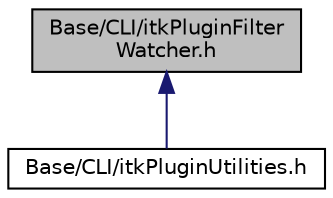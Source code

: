 digraph "Base/CLI/itkPluginFilterWatcher.h"
{
  bgcolor="transparent";
  edge [fontname="Helvetica",fontsize="10",labelfontname="Helvetica",labelfontsize="10"];
  node [fontname="Helvetica",fontsize="10",shape=record];
  Node3 [label="Base/CLI/itkPluginFilter\lWatcher.h",height=0.2,width=0.4,color="black", fillcolor="grey75", style="filled", fontcolor="black"];
  Node3 -> Node4 [dir="back",color="midnightblue",fontsize="10",style="solid",fontname="Helvetica"];
  Node4 [label="Base/CLI/itkPluginUtilities.h",height=0.2,width=0.4,color="black",URL="$itkPluginUtilities_8h.html"];
}
